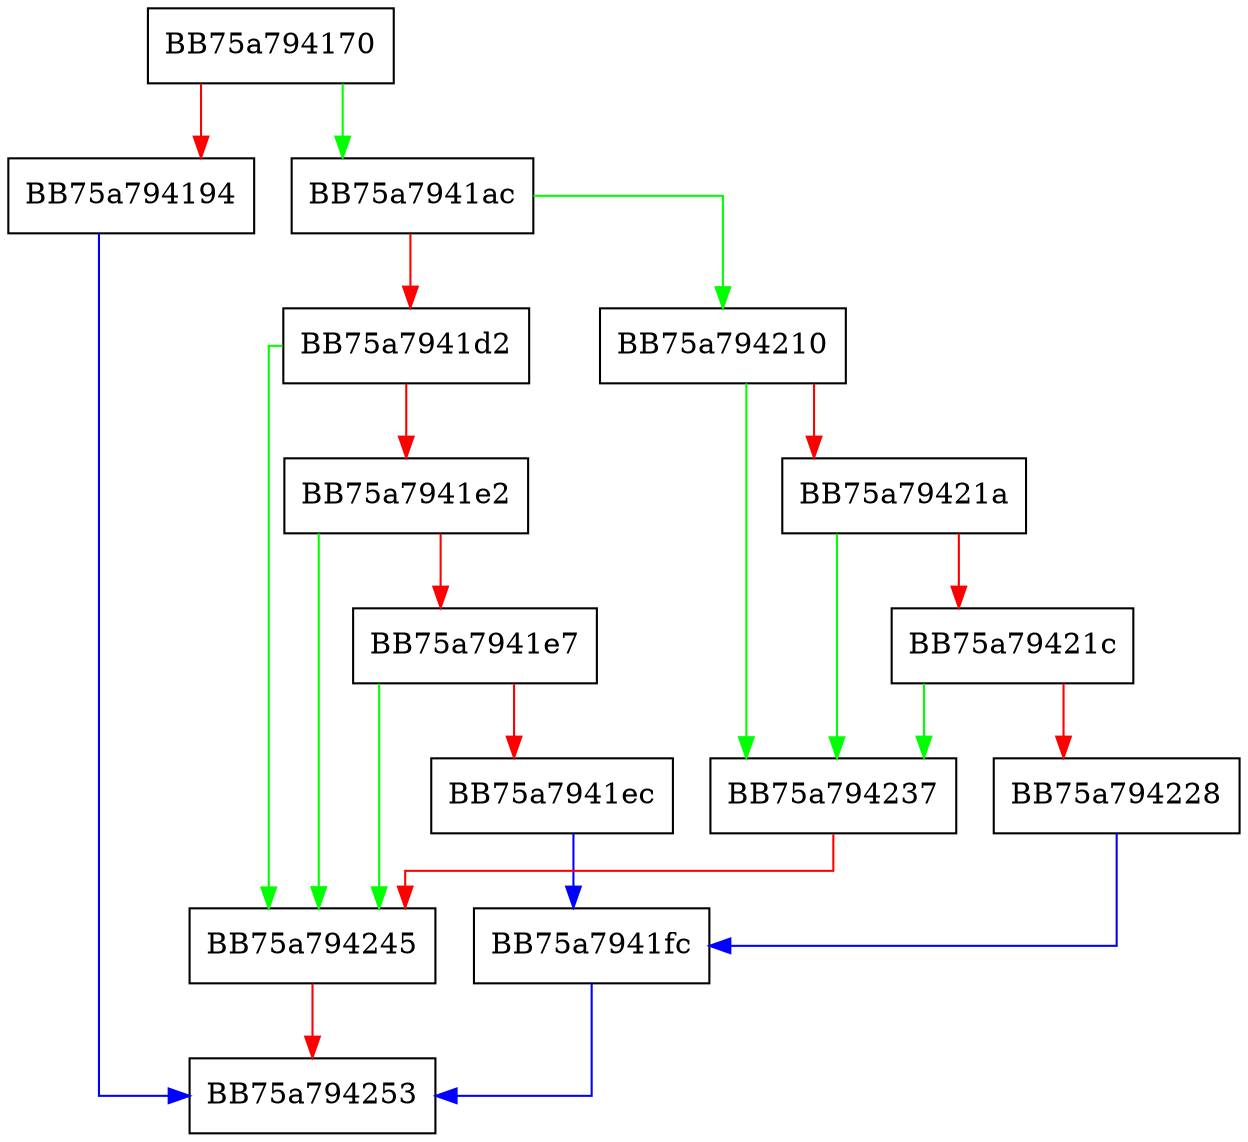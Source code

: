 digraph frexp {
  node [shape="box"];
  graph [splines=ortho];
  BB75a794170 -> BB75a7941ac [color="green"];
  BB75a794170 -> BB75a794194 [color="red"];
  BB75a794194 -> BB75a794253 [color="blue"];
  BB75a7941ac -> BB75a794210 [color="green"];
  BB75a7941ac -> BB75a7941d2 [color="red"];
  BB75a7941d2 -> BB75a794245 [color="green"];
  BB75a7941d2 -> BB75a7941e2 [color="red"];
  BB75a7941e2 -> BB75a794245 [color="green"];
  BB75a7941e2 -> BB75a7941e7 [color="red"];
  BB75a7941e7 -> BB75a794245 [color="green"];
  BB75a7941e7 -> BB75a7941ec [color="red"];
  BB75a7941ec -> BB75a7941fc [color="blue"];
  BB75a7941fc -> BB75a794253 [color="blue"];
  BB75a794210 -> BB75a794237 [color="green"];
  BB75a794210 -> BB75a79421a [color="red"];
  BB75a79421a -> BB75a794237 [color="green"];
  BB75a79421a -> BB75a79421c [color="red"];
  BB75a79421c -> BB75a794237 [color="green"];
  BB75a79421c -> BB75a794228 [color="red"];
  BB75a794228 -> BB75a7941fc [color="blue"];
  BB75a794237 -> BB75a794245 [color="red"];
  BB75a794245 -> BB75a794253 [color="red"];
}